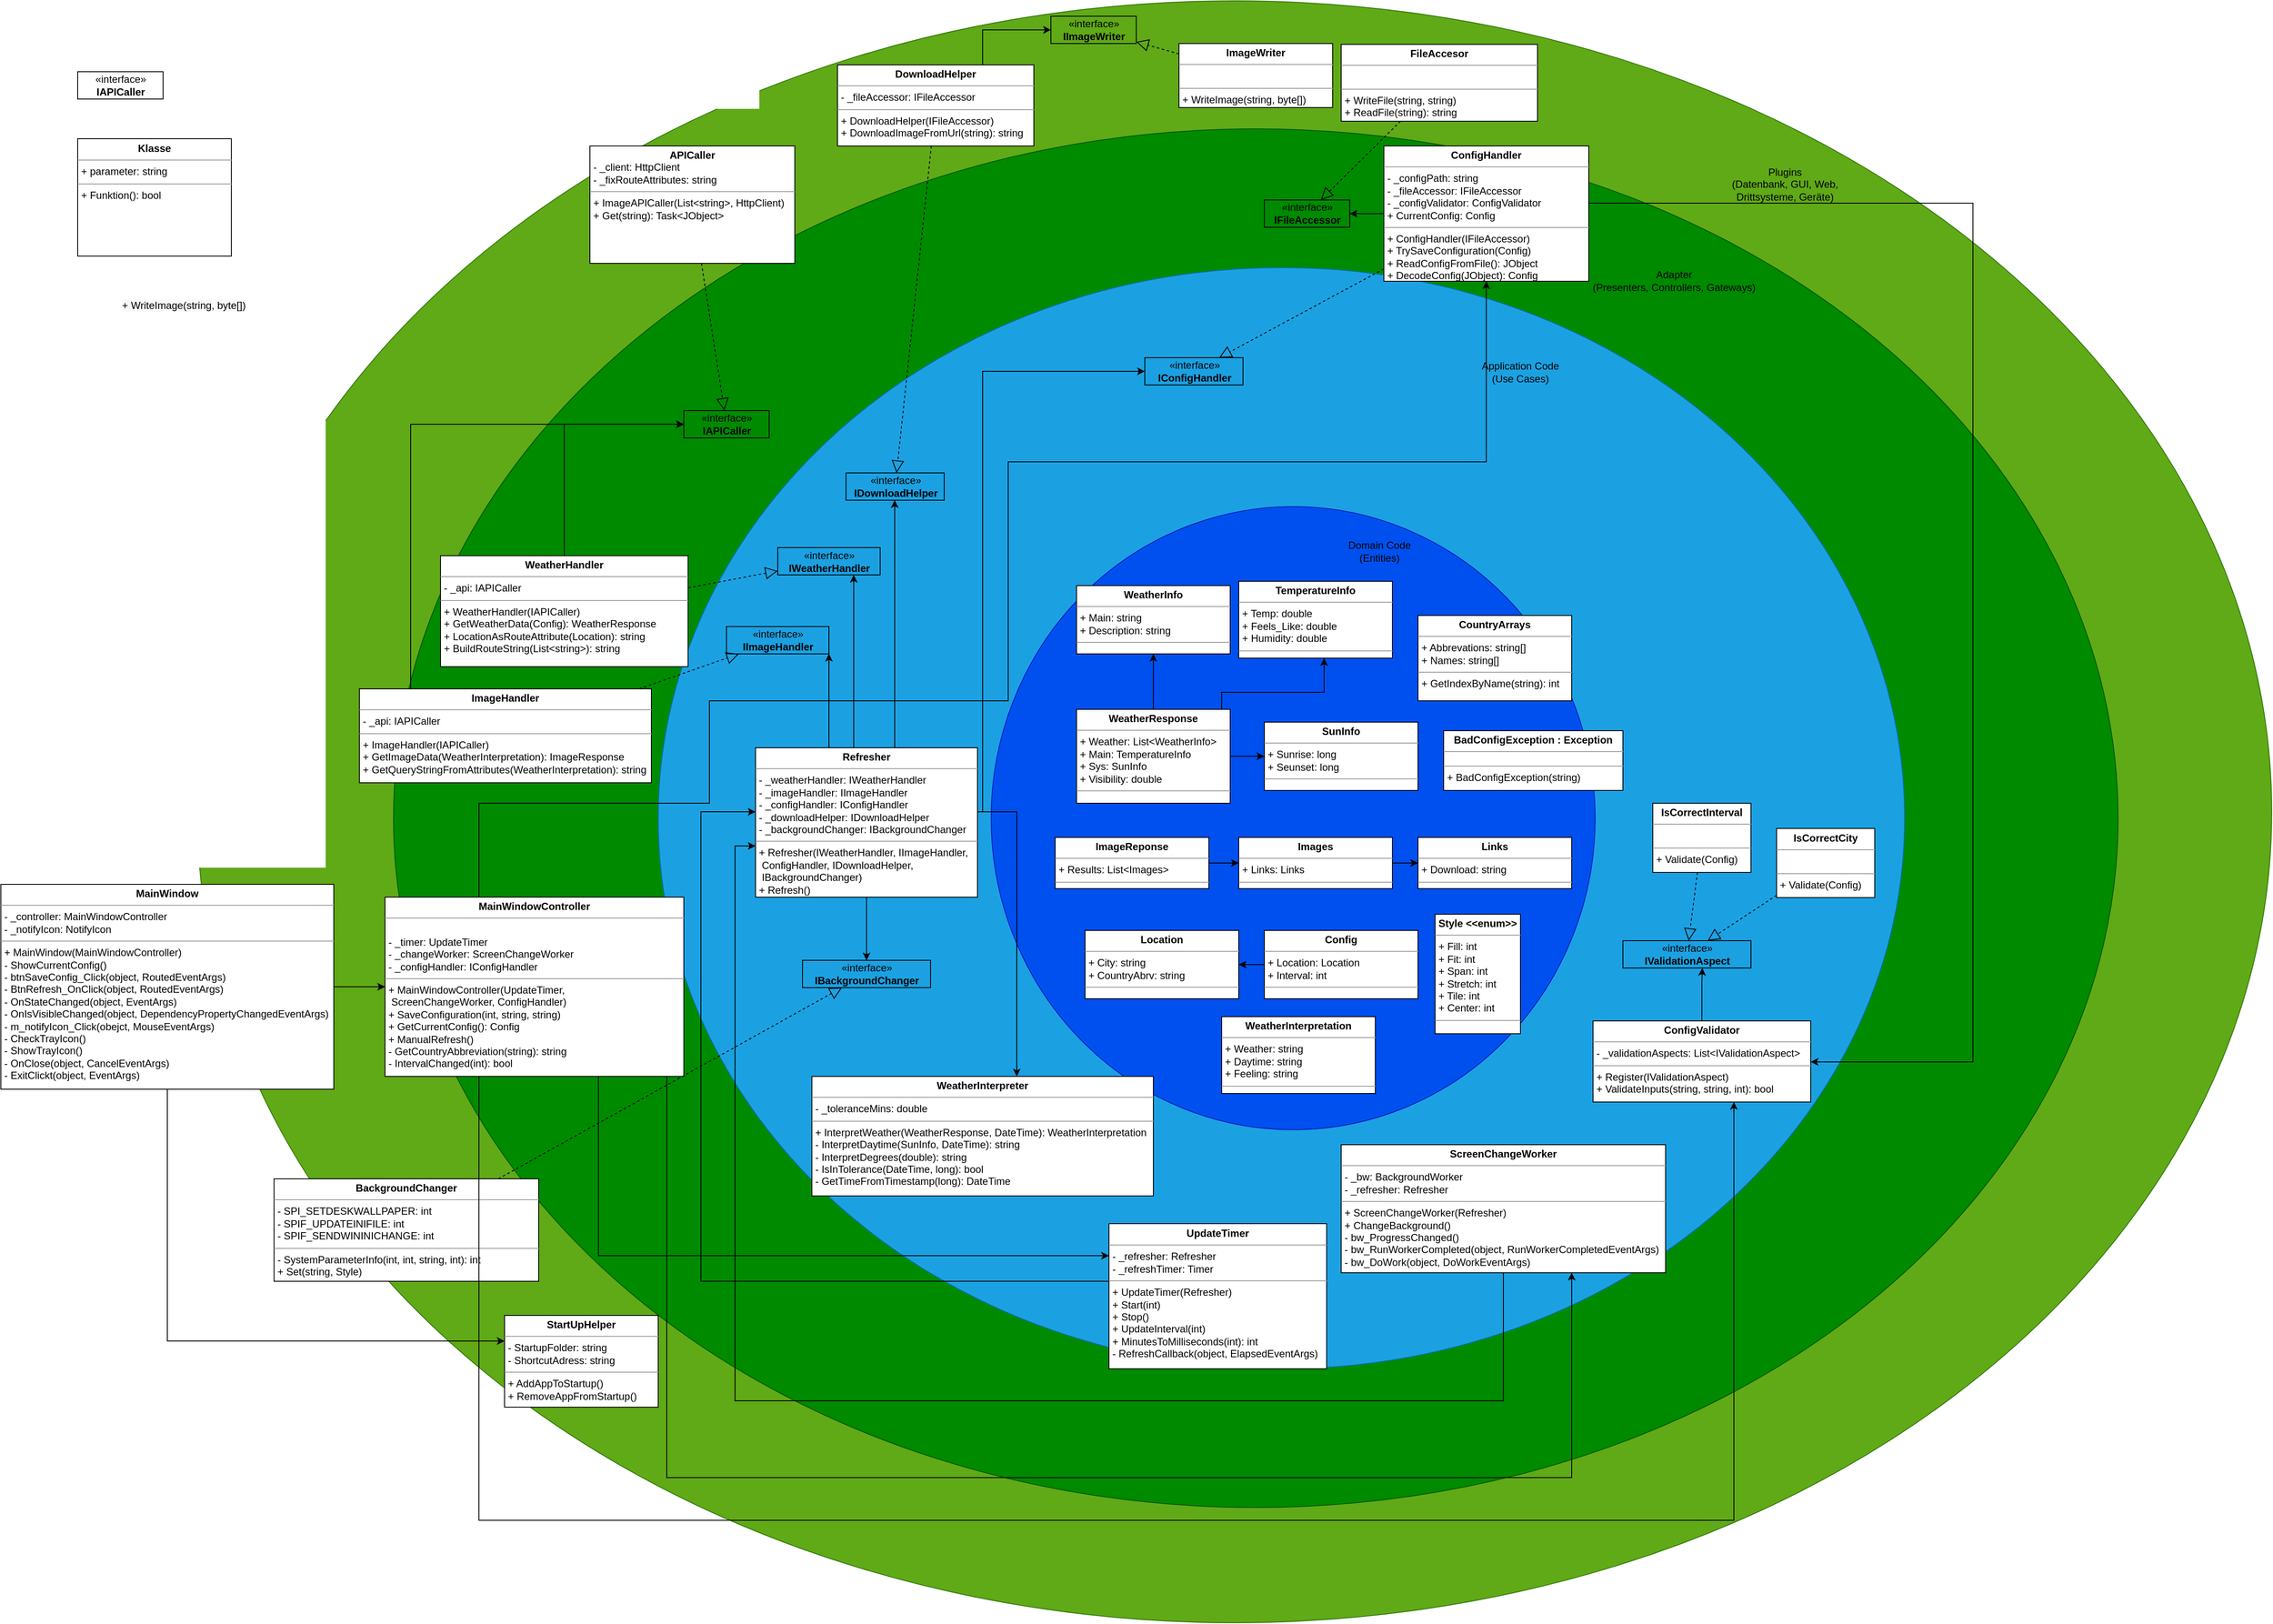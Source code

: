 <mxfile version="13.9.9" type="device"><diagram id="13Ci8cnXTDBYmVddRclu" name="Seite-1"><mxGraphModel dx="1326" dy="806" grid="1" gridSize="10" guides="1" tooltips="1" connect="1" arrows="1" fold="1" page="1" pageScale="1" pageWidth="827" pageHeight="1169" math="0" shadow="0"><root><mxCell id="0"/><mxCell id="1" parent="0"/><mxCell id="1ZH-UxGlyihbAkUnr0aM-4" value="" style="ellipse;whiteSpace=wrap;html=1;fillColor=#60a917;strokeColor=#2D7600;fontColor=#ffffff;" parent="1" vertex="1"><mxGeometry x="1000" width="2430" height="1900" as="geometry"/></mxCell><mxCell id="1ZH-UxGlyihbAkUnr0aM-3" value="" style="ellipse;whiteSpace=wrap;html=1;fillColor=#008a00;strokeColor=#005700;fontColor=#ffffff;" parent="1" vertex="1"><mxGeometry x="1230" y="150" width="2020" height="1615" as="geometry"/></mxCell><mxCell id="1ZH-UxGlyihbAkUnr0aM-2" value="" style="ellipse;whiteSpace=wrap;html=1;fillColor=#1ba1e2;strokeColor=#006EAF;fontColor=#ffffff;" parent="1" vertex="1"><mxGeometry x="1540" y="312.5" width="1460" height="1290" as="geometry"/></mxCell><mxCell id="1ZH-UxGlyihbAkUnr0aM-1" value="" style="ellipse;whiteSpace=wrap;html=1;fillColor=#0050ef;strokeColor=#001DBC;fontColor=#ffffff;" parent="1" vertex="1"><mxGeometry x="1930" y="592.5" width="707.5" height="730" as="geometry"/></mxCell><mxCell id="1ZH-UxGlyihbAkUnr0aM-5" value="Plugins&lt;br&gt;(Datenbank, GUI, Web, &lt;br&gt;Drittsysteme, Geräte)" style="text;html=1;strokeColor=none;fillColor=none;align=center;verticalAlign=middle;whiteSpace=wrap;rounded=0;" parent="1" vertex="1"><mxGeometry x="2740" y="190" width="240" height="50" as="geometry"/></mxCell><mxCell id="1ZH-UxGlyihbAkUnr0aM-7" value="Adapter&lt;br&gt;(Presenters, Controllers, Gateways)" style="text;html=1;strokeColor=none;fillColor=none;align=center;verticalAlign=middle;whiteSpace=wrap;rounded=0;" parent="1" vertex="1"><mxGeometry x="2620" y="312.5" width="220" height="30" as="geometry"/></mxCell><mxCell id="1ZH-UxGlyihbAkUnr0aM-8" value="Application Code&lt;br&gt;(Use Cases)" style="text;html=1;strokeColor=none;fillColor=none;align=center;verticalAlign=middle;whiteSpace=wrap;rounded=0;" parent="1" vertex="1"><mxGeometry x="2500" y="420" width="100" height="30" as="geometry"/></mxCell><mxCell id="1ZH-UxGlyihbAkUnr0aM-9" value="Domain Code&lt;br&gt;(Entities)" style="text;html=1;strokeColor=none;fillColor=none;align=center;verticalAlign=middle;whiteSpace=wrap;rounded=0;" parent="1" vertex="1"><mxGeometry x="2340" y="630" width="90" height="30" as="geometry"/></mxCell><mxCell id="KvMDJhdlzHEtG9-ZdoHx-5" value="«interface»&lt;br&gt;&lt;b&gt;IAPICaller&lt;/b&gt;" style="html=1;labelBackgroundColor=none;fillColor=none;" parent="1" vertex="1"><mxGeometry x="860" y="83" width="100" height="32" as="geometry"/></mxCell><mxCell id="_JSpfcl6WjTsQoN9J05f-1" value="&lt;p style=&quot;margin: 0px ; margin-top: 4px ; text-align: center&quot;&gt;&lt;b&gt;Klasse&lt;/b&gt;&lt;/p&gt;&lt;hr size=&quot;1&quot;&gt;&lt;p style=&quot;margin: 0px ; margin-left: 4px&quot;&gt;+ parameter: string&lt;/p&gt;&lt;hr size=&quot;1&quot;&gt;&lt;p style=&quot;margin: 0px ; margin-left: 4px&quot;&gt;+ Funktion(): bool&lt;/p&gt;" style="verticalAlign=top;align=left;overflow=fill;fontSize=12;fontFamily=Helvetica;html=1;labelBackgroundColor=none;collapsible=0;" parent="1" vertex="1"><mxGeometry x="860" y="161.5" width="180" height="137.5" as="geometry"><mxRectangle x="610" y="215" width="130" height="80" as="alternateBounds"/></mxGeometry></mxCell><mxCell id="TpVtdpSpKy2b_vQORwwP-1" value="&lt;p style=&quot;margin: 0px ; margin-top: 4px ; text-align: center&quot;&gt;&lt;b&gt;CountryArrays&lt;/b&gt;&lt;/p&gt;&lt;hr size=&quot;1&quot;&gt;&lt;p style=&quot;margin: 0px ; margin-left: 4px&quot;&gt;+ Abbrevations: string[]&lt;/p&gt;&lt;p style=&quot;margin: 0px ; margin-left: 4px&quot;&gt;+ Names: string[]&lt;/p&gt;&lt;hr size=&quot;1&quot;&gt;&lt;p style=&quot;margin: 0px ; margin-left: 4px&quot;&gt;+ GetIndexByName(string): int&lt;/p&gt;" style="verticalAlign=top;align=left;overflow=fill;fontSize=12;fontFamily=Helvetica;html=1;labelBackgroundColor=none;collapsible=0;" parent="1" vertex="1"><mxGeometry x="2430" y="720" width="180" height="100" as="geometry"><mxRectangle x="610" y="215" width="130" height="80" as="alternateBounds"/></mxGeometry></mxCell><mxCell id="TpVtdpSpKy2b_vQORwwP-2" value="&lt;p style=&quot;margin: 0px ; margin-top: 4px ; text-align: center&quot;&gt;&lt;b&gt;Location&lt;/b&gt;&lt;/p&gt;&lt;hr size=&quot;1&quot;&gt;&lt;p style=&quot;margin: 0px ; margin-left: 4px&quot;&gt;+ City: string&lt;/p&gt;&lt;p style=&quot;margin: 0px ; margin-left: 4px&quot;&gt;+ CountryAbrv: string&lt;/p&gt;&lt;hr size=&quot;1&quot;&gt;&lt;p style=&quot;margin: 0px ; margin-left: 4px&quot;&gt;&lt;br&gt;&lt;/p&gt;" style="verticalAlign=top;align=left;overflow=fill;fontSize=12;fontFamily=Helvetica;html=1;labelBackgroundColor=none;collapsible=0;" parent="1" vertex="1"><mxGeometry x="2040" y="1089" width="180" height="80" as="geometry"><mxRectangle x="610" y="215" width="130" height="80" as="alternateBounds"/></mxGeometry></mxCell><mxCell id="TpVtdpSpKy2b_vQORwwP-3" value="&lt;p style=&quot;margin: 0px ; margin-top: 4px ; text-align: center&quot;&gt;&lt;b&gt;WeatherInterpretation&lt;/b&gt;&lt;/p&gt;&lt;hr size=&quot;1&quot;&gt;&lt;p style=&quot;margin: 0px ; margin-left: 4px&quot;&gt;+ Weather: string&lt;/p&gt;&lt;p style=&quot;margin: 0px ; margin-left: 4px&quot;&gt;+ Daytime: string&lt;/p&gt;&lt;p style=&quot;margin: 0px ; margin-left: 4px&quot;&gt;+ Feeling: string&lt;/p&gt;&lt;hr size=&quot;1&quot;&gt;&lt;p style=&quot;margin: 0px ; margin-left: 4px&quot;&gt;&lt;br&gt;&lt;/p&gt;" style="verticalAlign=top;align=left;overflow=fill;fontSize=12;fontFamily=Helvetica;html=1;labelBackgroundColor=none;collapsible=0;" parent="1" vertex="1"><mxGeometry x="2200" y="1190" width="180" height="90" as="geometry"><mxRectangle x="610" y="215" width="130" height="80" as="alternateBounds"/></mxGeometry></mxCell><mxCell id="TpVtdpSpKy2b_vQORwwP-5" style="edgeStyle=orthogonalEdgeStyle;rounded=0;orthogonalLoop=1;jettySize=auto;html=1;" parent="1" source="TpVtdpSpKy2b_vQORwwP-4" target="TpVtdpSpKy2b_vQORwwP-2" edge="1"><mxGeometry relative="1" as="geometry"/></mxCell><mxCell id="TpVtdpSpKy2b_vQORwwP-4" value="&lt;p style=&quot;margin: 0px ; margin-top: 4px ; text-align: center&quot;&gt;&lt;b&gt;Config&lt;/b&gt;&lt;/p&gt;&lt;hr size=&quot;1&quot;&gt;&lt;p style=&quot;margin: 0px ; margin-left: 4px&quot;&gt;+ Location: Location&lt;/p&gt;&lt;p style=&quot;margin: 0px ; margin-left: 4px&quot;&gt;+ Interval: int&lt;/p&gt;&lt;hr size=&quot;1&quot;&gt;&lt;p style=&quot;margin: 0px ; margin-left: 4px&quot;&gt;&lt;br&gt;&lt;/p&gt;" style="verticalAlign=top;align=left;overflow=fill;fontSize=12;fontFamily=Helvetica;html=1;labelBackgroundColor=none;collapsible=0;" parent="1" vertex="1"><mxGeometry x="2250" y="1089" width="180" height="80" as="geometry"><mxRectangle x="610" y="215" width="130" height="80" as="alternateBounds"/></mxGeometry></mxCell><mxCell id="TpVtdpSpKy2b_vQORwwP-8" style="edgeStyle=orthogonalEdgeStyle;rounded=0;orthogonalLoop=1;jettySize=auto;html=1;" parent="1" source="TpVtdpSpKy2b_vQORwwP-6" target="TpVtdpSpKy2b_vQORwwP-7" edge="1"><mxGeometry relative="1" as="geometry"/></mxCell><mxCell id="TpVtdpSpKy2b_vQORwwP-11" style="edgeStyle=orthogonalEdgeStyle;rounded=0;orthogonalLoop=1;jettySize=auto;html=1;exitX=1;exitY=0.5;exitDx=0;exitDy=0;" parent="1" source="TpVtdpSpKy2b_vQORwwP-6" target="TpVtdpSpKy2b_vQORwwP-9" edge="1"><mxGeometry relative="1" as="geometry"><Array as="points"><mxPoint x="2200" y="810"/><mxPoint x="2320" y="810"/></Array></mxGeometry></mxCell><mxCell id="TpVtdpSpKy2b_vQORwwP-13" style="edgeStyle=orthogonalEdgeStyle;rounded=0;orthogonalLoop=1;jettySize=auto;html=1;" parent="1" source="TpVtdpSpKy2b_vQORwwP-6" target="TpVtdpSpKy2b_vQORwwP-12" edge="1"><mxGeometry relative="1" as="geometry"/></mxCell><mxCell id="TpVtdpSpKy2b_vQORwwP-6" value="&lt;p style=&quot;margin: 0px ; margin-top: 4px ; text-align: center&quot;&gt;&lt;b&gt;WeatherResponse&lt;/b&gt;&lt;/p&gt;&lt;hr size=&quot;1&quot;&gt;&lt;p style=&quot;margin: 0px ; margin-left: 4px&quot;&gt;+ Weather: List&amp;lt;WeatherInfo&amp;gt;&lt;/p&gt;&lt;p style=&quot;margin: 0px ; margin-left: 4px&quot;&gt;+ Main: TemperatureInfo&lt;/p&gt;&lt;p style=&quot;margin: 0px ; margin-left: 4px&quot;&gt;+ Sys: SunInfo&lt;/p&gt;&lt;p style=&quot;margin: 0px ; margin-left: 4px&quot;&gt;+ Visibility: double&lt;/p&gt;&lt;hr size=&quot;1&quot;&gt;&lt;p style=&quot;margin: 0px ; margin-left: 4px&quot;&gt;&lt;br&gt;&lt;/p&gt;" style="verticalAlign=top;align=left;overflow=fill;fontSize=12;fontFamily=Helvetica;html=1;labelBackgroundColor=none;collapsible=0;" parent="1" vertex="1"><mxGeometry x="2030" y="830" width="180" height="110" as="geometry"><mxRectangle x="610" y="215" width="130" height="80" as="alternateBounds"/></mxGeometry></mxCell><mxCell id="TpVtdpSpKy2b_vQORwwP-7" value="&lt;p style=&quot;margin: 0px ; margin-top: 4px ; text-align: center&quot;&gt;&lt;b&gt;WeatherInfo&lt;/b&gt;&lt;/p&gt;&lt;hr size=&quot;1&quot;&gt;&lt;p style=&quot;margin: 0px ; margin-left: 4px&quot;&gt;&lt;span&gt;+ Main: string&lt;/span&gt;&lt;br&gt;&lt;/p&gt;&lt;p style=&quot;margin: 0px ; margin-left: 4px&quot;&gt;&lt;span&gt;+ Description: string&lt;/span&gt;&lt;/p&gt;&lt;hr size=&quot;1&quot;&gt;&lt;p style=&quot;margin: 0px ; margin-left: 4px&quot;&gt;&lt;br&gt;&lt;/p&gt;" style="verticalAlign=top;align=left;overflow=fill;fontSize=12;fontFamily=Helvetica;html=1;labelBackgroundColor=none;collapsible=0;" parent="1" vertex="1"><mxGeometry x="2030" y="685" width="180" height="80" as="geometry"><mxRectangle x="610" y="215" width="130" height="80" as="alternateBounds"/></mxGeometry></mxCell><mxCell id="TpVtdpSpKy2b_vQORwwP-9" value="&lt;p style=&quot;margin: 0px ; margin-top: 4px ; text-align: center&quot;&gt;&lt;b&gt;TemperatureInfo&lt;/b&gt;&lt;/p&gt;&lt;hr size=&quot;1&quot;&gt;&lt;p style=&quot;margin: 0px ; margin-left: 4px&quot;&gt;&lt;span&gt;+ Temp: double&lt;/span&gt;&lt;br&gt;&lt;/p&gt;&lt;p style=&quot;margin: 0px ; margin-left: 4px&quot;&gt;&lt;span&gt;+ Feels_Like: double&lt;/span&gt;&lt;/p&gt;&lt;p style=&quot;margin: 0px ; margin-left: 4px&quot;&gt;&lt;span&gt;+ Humidity: double&lt;/span&gt;&lt;/p&gt;&lt;hr size=&quot;1&quot;&gt;&lt;p style=&quot;margin: 0px ; margin-left: 4px&quot;&gt;&lt;br&gt;&lt;/p&gt;" style="verticalAlign=top;align=left;overflow=fill;fontSize=12;fontFamily=Helvetica;html=1;labelBackgroundColor=none;collapsible=0;" parent="1" vertex="1"><mxGeometry x="2220" y="680" width="180" height="90" as="geometry"><mxRectangle x="610" y="215" width="130" height="80" as="alternateBounds"/></mxGeometry></mxCell><mxCell id="TpVtdpSpKy2b_vQORwwP-12" value="&lt;p style=&quot;margin: 0px ; margin-top: 4px ; text-align: center&quot;&gt;&lt;b&gt;SunInfo&lt;/b&gt;&lt;/p&gt;&lt;hr size=&quot;1&quot;&gt;&lt;p style=&quot;margin: 0px ; margin-left: 4px&quot;&gt;&lt;span&gt;+ Sunrise: long&lt;/span&gt;&lt;br&gt;&lt;/p&gt;&lt;p style=&quot;margin: 0px ; margin-left: 4px&quot;&gt;&lt;span&gt;+ Seunset: long&lt;/span&gt;&lt;/p&gt;&lt;hr size=&quot;1&quot;&gt;&lt;p style=&quot;margin: 0px ; margin-left: 4px&quot;&gt;&lt;br&gt;&lt;/p&gt;" style="verticalAlign=top;align=left;overflow=fill;fontSize=12;fontFamily=Helvetica;html=1;labelBackgroundColor=none;collapsible=0;" parent="1" vertex="1"><mxGeometry x="2250" y="845" width="180" height="80" as="geometry"><mxRectangle x="610" y="215" width="130" height="80" as="alternateBounds"/></mxGeometry></mxCell><mxCell id="TpVtdpSpKy2b_vQORwwP-17" style="edgeStyle=orthogonalEdgeStyle;rounded=0;orthogonalLoop=1;jettySize=auto;html=1;" parent="1" source="TpVtdpSpKy2b_vQORwwP-14" target="TpVtdpSpKy2b_vQORwwP-15" edge="1"><mxGeometry relative="1" as="geometry"/></mxCell><mxCell id="TpVtdpSpKy2b_vQORwwP-14" value="&lt;p style=&quot;margin: 0px ; margin-top: 4px ; text-align: center&quot;&gt;&lt;b&gt;ImageReponse&lt;/b&gt;&lt;/p&gt;&lt;hr size=&quot;1&quot;&gt;&lt;p style=&quot;margin: 0px ; margin-left: 4px&quot;&gt;+ Results: List&amp;lt;Images&amp;gt;&lt;/p&gt;&lt;hr size=&quot;1&quot;&gt;&lt;p style=&quot;margin: 0px ; margin-left: 4px&quot;&gt;&lt;br&gt;&lt;/p&gt;" style="verticalAlign=top;align=left;overflow=fill;fontSize=12;fontFamily=Helvetica;html=1;labelBackgroundColor=none;collapsible=0;" parent="1" vertex="1"><mxGeometry x="2005" y="980" width="180" height="60" as="geometry"><mxRectangle x="610" y="215" width="130" height="80" as="alternateBounds"/></mxGeometry></mxCell><mxCell id="TpVtdpSpKy2b_vQORwwP-18" style="edgeStyle=orthogonalEdgeStyle;rounded=0;orthogonalLoop=1;jettySize=auto;html=1;" parent="1" source="TpVtdpSpKy2b_vQORwwP-15" target="TpVtdpSpKy2b_vQORwwP-16" edge="1"><mxGeometry relative="1" as="geometry"/></mxCell><mxCell id="TpVtdpSpKy2b_vQORwwP-15" value="&lt;p style=&quot;margin: 0px ; margin-top: 4px ; text-align: center&quot;&gt;&lt;b&gt;Images&lt;/b&gt;&lt;/p&gt;&lt;hr size=&quot;1&quot;&gt;&lt;p style=&quot;margin: 0px ; margin-left: 4px&quot;&gt;+ Links: Links&lt;/p&gt;&lt;hr size=&quot;1&quot;&gt;&lt;p style=&quot;margin: 0px ; margin-left: 4px&quot;&gt;&lt;br&gt;&lt;/p&gt;" style="verticalAlign=top;align=left;overflow=fill;fontSize=12;fontFamily=Helvetica;html=1;labelBackgroundColor=none;collapsible=0;" parent="1" vertex="1"><mxGeometry x="2220" y="980" width="180" height="60" as="geometry"><mxRectangle x="610" y="215" width="130" height="80" as="alternateBounds"/></mxGeometry></mxCell><mxCell id="TpVtdpSpKy2b_vQORwwP-16" value="&lt;p style=&quot;margin: 0px ; margin-top: 4px ; text-align: center&quot;&gt;&lt;b&gt;Links&lt;/b&gt;&lt;/p&gt;&lt;hr size=&quot;1&quot;&gt;&lt;p style=&quot;margin: 0px ; margin-left: 4px&quot;&gt;+ Download: string&lt;/p&gt;&lt;hr size=&quot;1&quot;&gt;&lt;p style=&quot;margin: 0px ; margin-left: 4px&quot;&gt;&lt;br&gt;&lt;/p&gt;" style="verticalAlign=top;align=left;overflow=fill;fontSize=12;fontFamily=Helvetica;html=1;labelBackgroundColor=none;collapsible=0;" parent="1" vertex="1"><mxGeometry x="2430" y="980" width="180" height="60" as="geometry"><mxRectangle x="610" y="215" width="130" height="80" as="alternateBounds"/></mxGeometry></mxCell><mxCell id="TpVtdpSpKy2b_vQORwwP-19" value="&lt;p style=&quot;margin: 0px ; margin-top: 4px ; text-align: center&quot;&gt;&lt;b&gt;BadConfigException : Exception&lt;/b&gt;&lt;/p&gt;&lt;hr size=&quot;1&quot;&gt;&lt;p style=&quot;margin: 0px 0px 0px 4px ; font-size: 3px&quot;&gt;&lt;br&gt;&lt;/p&gt;&lt;hr size=&quot;1&quot;&gt;&lt;p style=&quot;margin: 0px ; margin-left: 4px&quot;&gt;+ BadConfigException(string)&lt;/p&gt;" style="verticalAlign=top;align=left;overflow=fill;fontSize=12;fontFamily=Helvetica;html=1;labelBackgroundColor=none;collapsible=0;" parent="1" vertex="1"><mxGeometry x="2460" y="855" width="210" height="70" as="geometry"><mxRectangle x="610" y="215" width="130" height="80" as="alternateBounds"/></mxGeometry></mxCell><mxCell id="TpVtdpSpKy2b_vQORwwP-20" value="&lt;p style=&quot;margin: 0px ; margin-top: 4px ; text-align: center&quot;&gt;&lt;b&gt;APICaller&lt;/b&gt;&lt;/p&gt;&lt;p style=&quot;margin: 0px ; margin-left: 4px&quot;&gt;&lt;span&gt;- _client: HttpClient&lt;/span&gt;&lt;br&gt;&lt;/p&gt;&lt;p style=&quot;margin: 0px ; margin-left: 4px&quot;&gt;&lt;span&gt;- _fixRouteAttributes: string&lt;/span&gt;&lt;/p&gt;&lt;hr size=&quot;1&quot;&gt;&lt;p style=&quot;margin: 0px ; margin-left: 4px&quot;&gt;+ ImageAPICaller(List&amp;lt;string&amp;gt;, HttpClient)&lt;/p&gt;&lt;p style=&quot;margin: 0px ; margin-left: 4px&quot;&gt;+ Get(string): Task&amp;lt;JObject&amp;gt;&lt;/p&gt;" style="verticalAlign=top;align=left;overflow=fill;fontSize=12;fontFamily=Helvetica;html=1;labelBackgroundColor=none;collapsible=0;" parent="1" vertex="1"><mxGeometry x="1460" y="170" width="240" height="137.5" as="geometry"><mxRectangle x="610" y="215" width="130" height="80" as="alternateBounds"/></mxGeometry></mxCell><mxCell id="TpVtdpSpKy2b_vQORwwP-22" value="«interface»&lt;br&gt;&lt;b&gt;IAPICaller&lt;/b&gt;" style="html=1;labelBackgroundColor=none;fillColor=none;" parent="1" vertex="1"><mxGeometry x="1570" y="480" width="100" height="32" as="geometry"/></mxCell><mxCell id="TpVtdpSpKy2b_vQORwwP-24" value="" style="endArrow=block;dashed=1;endFill=0;endSize=12;html=1;" parent="1" source="TpVtdpSpKy2b_vQORwwP-20" target="TpVtdpSpKy2b_vQORwwP-22" edge="1"><mxGeometry width="160" relative="1" as="geometry"><mxPoint x="1997.945" y="462" as="sourcePoint"/><mxPoint x="2078" y="488.716" as="targetPoint"/></mxGeometry></mxCell><mxCell id="TpVtdpSpKy2b_vQORwwP-27" style="edgeStyle=orthogonalEdgeStyle;rounded=0;orthogonalLoop=1;jettySize=auto;html=1;entryX=0;entryY=0.5;entryDx=0;entryDy=0;" parent="1" source="TpVtdpSpKy2b_vQORwwP-25" target="TpVtdpSpKy2b_vQORwwP-22" edge="1"><mxGeometry relative="1" as="geometry"/></mxCell><mxCell id="TpVtdpSpKy2b_vQORwwP-25" value="&lt;p style=&quot;margin: 0px ; margin-top: 4px ; text-align: center&quot;&gt;&lt;b&gt;WeatherHandler&lt;/b&gt;&lt;/p&gt;&lt;hr size=&quot;1&quot;&gt;&lt;p style=&quot;margin: 0px ; margin-left: 4px&quot;&gt;- _api: IAPICaller&lt;/p&gt;&lt;hr size=&quot;1&quot;&gt;&lt;p style=&quot;margin: 0px ; margin-left: 4px&quot;&gt;+ WeatherHandler(IAPICaller)&lt;/p&gt;&lt;p style=&quot;margin: 0px ; margin-left: 4px&quot;&gt;+ GetWeatherData(Config): WeatherResponse&lt;/p&gt;&lt;p style=&quot;margin: 0px ; margin-left: 4px&quot;&gt;+ LocationAsRouteAttribute(Location): string&lt;/p&gt;&lt;p style=&quot;margin: 0px ; margin-left: 4px&quot;&gt;+ BuildRouteString(List&amp;lt;string&amp;gt;): string&lt;/p&gt;" style="verticalAlign=top;align=left;overflow=fill;fontSize=12;fontFamily=Helvetica;html=1;labelBackgroundColor=none;collapsible=0;" parent="1" vertex="1"><mxGeometry x="1285" y="650" width="290" height="130" as="geometry"><mxRectangle x="610" y="215" width="130" height="80" as="alternateBounds"/></mxGeometry></mxCell><mxCell id="vVlCtufXUHjlxAoRxOio-18" style="edgeStyle=orthogonalEdgeStyle;rounded=0;orthogonalLoop=1;jettySize=auto;html=1;" parent="1" source="TpVtdpSpKy2b_vQORwwP-29" target="TpVtdpSpKy2b_vQORwwP-22" edge="1"><mxGeometry relative="1" as="geometry"><Array as="points"><mxPoint x="1250" y="496"/></Array></mxGeometry></mxCell><mxCell id="TpVtdpSpKy2b_vQORwwP-29" value="&lt;p style=&quot;margin: 0px ; margin-top: 4px ; text-align: center&quot;&gt;&lt;b&gt;ImageHandler&lt;/b&gt;&lt;/p&gt;&lt;hr size=&quot;1&quot;&gt;&lt;p style=&quot;margin: 0px ; margin-left: 4px&quot;&gt;- _api: IAPICaller&lt;/p&gt;&lt;hr size=&quot;1&quot;&gt;&lt;p style=&quot;margin: 0px ; margin-left: 4px&quot;&gt;+ ImageHandler(IAPICaller)&lt;/p&gt;&lt;p style=&quot;margin: 0px ; margin-left: 4px&quot;&gt;+ GetImageData(WeatherInterpretation): ImageResponse&lt;/p&gt;&lt;p style=&quot;margin: 0px ; margin-left: 4px&quot;&gt;+ GetQueryStringFromAttributes(WeatherInterpretation): string&lt;/p&gt;" style="verticalAlign=top;align=left;overflow=fill;fontSize=12;fontFamily=Helvetica;html=1;labelBackgroundColor=none;collapsible=0;" parent="1" vertex="1"><mxGeometry x="1190" y="806" width="342" height="110" as="geometry"><mxRectangle x="610" y="215" width="130" height="80" as="alternateBounds"/></mxGeometry></mxCell><mxCell id="vVlCtufXUHjlxAoRxOio-10" style="edgeStyle=orthogonalEdgeStyle;rounded=0;orthogonalLoop=1;jettySize=auto;html=1;" parent="1" source="TpVtdpSpKy2b_vQORwwP-33" target="vVlCtufXUHjlxAoRxOio-1" edge="1"><mxGeometry relative="1" as="geometry"/></mxCell><mxCell id="L167CEfC-LXTm9epUfod-1" style="edgeStyle=orthogonalEdgeStyle;rounded=0;orthogonalLoop=1;jettySize=auto;html=1;" parent="1" source="TpVtdpSpKy2b_vQORwwP-33" target="TpVtdpSpKy2b_vQORwwP-42" edge="1"><mxGeometry relative="1" as="geometry"><Array as="points"><mxPoint x="3080" y="237"/><mxPoint x="3080" y="1243"/></Array></mxGeometry></mxCell><mxCell id="TpVtdpSpKy2b_vQORwwP-33" value="&lt;p style=&quot;margin: 0px ; margin-top: 4px ; text-align: center&quot;&gt;&lt;b&gt;ConfigHandler&lt;/b&gt;&lt;/p&gt;&lt;hr size=&quot;1&quot;&gt;&lt;p style=&quot;margin: 0px ; margin-left: 4px&quot;&gt;- _configPath: string&lt;/p&gt;&lt;p style=&quot;margin: 0px ; margin-left: 4px&quot;&gt;- _fileAccessor: IFileAccessor&lt;/p&gt;&lt;p style=&quot;margin: 0px ; margin-left: 4px&quot;&gt;- _configValidator: ConfigValidator&lt;/p&gt;&lt;p style=&quot;margin: 0px ; margin-left: 4px&quot;&gt;+ CurrentConfig: Config&lt;/p&gt;&lt;hr size=&quot;1&quot;&gt;&lt;p style=&quot;margin: 0px ; margin-left: 4px&quot;&gt;+ ConfigHandler(IFileAccessor)&lt;/p&gt;&lt;p style=&quot;margin: 0px ; margin-left: 4px&quot;&gt;+ TrySaveConfiguration(Config)&lt;/p&gt;&lt;p style=&quot;margin: 0px ; margin-left: 4px&quot;&gt;+ ReadConfigFromFile(): JObject&lt;/p&gt;&lt;p style=&quot;margin: 0px ; margin-left: 4px&quot;&gt;+&amp;nbsp;DecodeConfig(JObject): Config&lt;/p&gt;" style="verticalAlign=top;align=left;overflow=fill;fontSize=12;fontFamily=Helvetica;html=1;labelBackgroundColor=none;collapsible=0;" parent="1" vertex="1"><mxGeometry x="2390" y="170" width="240" height="158.5" as="geometry"><mxRectangle x="610" y="215" width="130" height="80" as="alternateBounds"/></mxGeometry></mxCell><mxCell id="TpVtdpSpKy2b_vQORwwP-35" value="&lt;p style=&quot;margin: 0px ; margin-top: 4px ; text-align: center&quot;&gt;&lt;b&gt;WeatherInterpreter&lt;/b&gt;&lt;/p&gt;&lt;hr size=&quot;1&quot;&gt;&lt;p style=&quot;margin: 0px ; margin-left: 4px&quot;&gt;- _toleranceMins: double&lt;/p&gt;&lt;hr size=&quot;1&quot;&gt;&lt;p style=&quot;margin: 0px ; margin-left: 4px&quot;&gt;+ InterpretWeather(WeatherResponse, DateTime): WeatherInterpretation&lt;/p&gt;&lt;p style=&quot;margin: 0px ; margin-left: 4px&quot;&gt;- InterpretDaytime(SunInfo, DateTime): string&lt;/p&gt;&lt;p style=&quot;margin: 0px ; margin-left: 4px&quot;&gt;- InterpretDegrees(double): string&lt;/p&gt;&lt;p style=&quot;margin: 0px ; margin-left: 4px&quot;&gt;- IsInTolerance(DateTime, long): bool&lt;/p&gt;&lt;p style=&quot;margin: 0px ; margin-left: 4px&quot;&gt;- GetTimeFromTimestamp(long): DateTime&lt;/p&gt;" style="verticalAlign=top;align=left;overflow=fill;fontSize=12;fontFamily=Helvetica;html=1;labelBackgroundColor=none;collapsible=0;" parent="1" vertex="1"><mxGeometry x="1720" y="1260" width="400" height="140" as="geometry"><mxRectangle x="610" y="215" width="130" height="80" as="alternateBounds"/></mxGeometry></mxCell><mxCell id="RV220JZkcXRQUNk5Nw35-1" style="edgeStyle=orthogonalEdgeStyle;rounded=0;orthogonalLoop=1;jettySize=auto;html=1;" parent="1" source="TpVtdpSpKy2b_vQORwwP-39" target="TpVtdpSpKy2b_vQORwwP-43" edge="1"><mxGeometry relative="1" as="geometry"><Array as="points"><mxPoint x="1590" y="1500"/><mxPoint x="1590" y="950"/></Array></mxGeometry></mxCell><mxCell id="TpVtdpSpKy2b_vQORwwP-39" value="&lt;p style=&quot;margin: 0px ; margin-top: 4px ; text-align: center&quot;&gt;&lt;b&gt;UpdateTimer&lt;/b&gt;&lt;/p&gt;&lt;hr size=&quot;1&quot;&gt;&lt;p style=&quot;margin: 0px ; margin-left: 4px&quot;&gt;- _refresher: Refresher&lt;/p&gt;&lt;p style=&quot;margin: 0px ; margin-left: 4px&quot;&gt;- _refreshTimer: Timer&lt;/p&gt;&lt;hr size=&quot;1&quot;&gt;&lt;p style=&quot;margin: 0px ; margin-left: 4px&quot;&gt;+ UpdateTimer(Refresher)&lt;/p&gt;&lt;p style=&quot;margin: 0px ; margin-left: 4px&quot;&gt;+ Start(int)&lt;/p&gt;&lt;p style=&quot;margin: 0px ; margin-left: 4px&quot;&gt;+ Stop()&lt;/p&gt;&lt;p style=&quot;margin: 0px ; margin-left: 4px&quot;&gt;+ UpdateInterval(int)&lt;/p&gt;&lt;p style=&quot;margin: 0px ; margin-left: 4px&quot;&gt;+ MinutesToMilliseconds(int): int&lt;/p&gt;&lt;p style=&quot;margin: 0px ; margin-left: 4px&quot;&gt;- RefreshCallback(object, ElapsedEventArgs)&lt;/p&gt;" style="verticalAlign=top;align=left;overflow=fill;fontSize=12;fontFamily=Helvetica;html=1;labelBackgroundColor=none;collapsible=0;" parent="1" vertex="1"><mxGeometry x="2068" y="1432.5" width="255" height="170" as="geometry"><mxRectangle x="610" y="215" width="130" height="80" as="alternateBounds"/></mxGeometry></mxCell><mxCell id="vVlCtufXUHjlxAoRxOio-21" style="edgeStyle=orthogonalEdgeStyle;rounded=0;orthogonalLoop=1;jettySize=auto;html=1;" parent="1" source="TpVtdpSpKy2b_vQORwwP-40" target="TpVtdpSpKy2b_vQORwwP-43" edge="1"><mxGeometry relative="1" as="geometry"><Array as="points"><mxPoint x="2530" y="1640"/><mxPoint x="1630" y="1640"/><mxPoint x="1630" y="990"/></Array></mxGeometry></mxCell><mxCell id="TpVtdpSpKy2b_vQORwwP-40" value="&lt;p style=&quot;margin: 0px ; margin-top: 4px ; text-align: center&quot;&gt;&lt;b&gt;ScreenChangeWorker&lt;/b&gt;&lt;/p&gt;&lt;hr size=&quot;1&quot;&gt;&lt;p style=&quot;margin: 0px ; margin-left: 4px&quot;&gt;- _bw: BackgroundWorker&lt;/p&gt;&lt;p style=&quot;margin: 0px ; margin-left: 4px&quot;&gt;- _refresher: Refresher&lt;/p&gt;&lt;hr size=&quot;1&quot;&gt;&lt;p style=&quot;margin: 0px ; margin-left: 4px&quot;&gt;+ ScreenChangeWorker(Refresher)&lt;/p&gt;&lt;p style=&quot;margin: 0px ; margin-left: 4px&quot;&gt;+ ChangeBackground()&lt;/p&gt;&lt;p style=&quot;margin: 0px ; margin-left: 4px&quot;&gt;- bw_ProgressChanged()&lt;/p&gt;&lt;p style=&quot;margin: 0px ; margin-left: 4px&quot;&gt;- bw_RunWorkerCompleted(object, RunWorkerCompletedEventArgs)&lt;/p&gt;&lt;p style=&quot;margin: 0px ; margin-left: 4px&quot;&gt;- bw_DoWork(object, DoWorkEventArgs)&lt;/p&gt;" style="verticalAlign=top;align=left;overflow=fill;fontSize=12;fontFamily=Helvetica;html=1;labelBackgroundColor=none;collapsible=0;" parent="1" vertex="1"><mxGeometry x="2340" y="1340" width="380" height="150" as="geometry"><mxRectangle x="610" y="215" width="130" height="80" as="alternateBounds"/></mxGeometry></mxCell><mxCell id="NPM1y5KNwfwg-skoHhzr-5" style="edgeStyle=orthogonalEdgeStyle;rounded=0;orthogonalLoop=1;jettySize=auto;html=1;" parent="1" source="TpVtdpSpKy2b_vQORwwP-41" target="NPM1y5KNwfwg-skoHhzr-4" edge="1"><mxGeometry relative="1" as="geometry"><Array as="points"><mxPoint x="1920" y="34"/></Array></mxGeometry></mxCell><mxCell id="TpVtdpSpKy2b_vQORwwP-41" value="&lt;p style=&quot;margin: 0px ; margin-top: 4px ; text-align: center&quot;&gt;&lt;b&gt;DownloadHelper&lt;/b&gt;&lt;/p&gt;&lt;hr size=&quot;1&quot;&gt;&lt;p style=&quot;margin: 0px ; margin-left: 4px&quot;&gt;- _fileAccessor: IFileAccessor&lt;/p&gt;&lt;hr size=&quot;1&quot;&gt;&lt;p style=&quot;margin: 0px ; margin-left: 4px&quot;&gt;+ DownloadHelper(IFileAccessor)&lt;/p&gt;&lt;p style=&quot;margin: 0px ; margin-left: 4px&quot;&gt;+ DownloadImageFromUrl(string): string&lt;/p&gt;&lt;p style=&quot;margin: 0px ; margin-left: 4px&quot;&gt;&lt;br&gt;&lt;/p&gt;" style="verticalAlign=top;align=left;overflow=fill;fontSize=12;fontFamily=Helvetica;html=1;labelBackgroundColor=none;collapsible=0;" parent="1" vertex="1"><mxGeometry x="1750" y="75" width="230" height="95" as="geometry"><mxRectangle x="610" y="215" width="130" height="80" as="alternateBounds"/></mxGeometry></mxCell><mxCell id="L167CEfC-LXTm9epUfod-7" style="edgeStyle=orthogonalEdgeStyle;rounded=0;orthogonalLoop=1;jettySize=auto;html=1;" parent="1" source="TpVtdpSpKy2b_vQORwwP-42" target="L167CEfC-LXTm9epUfod-3" edge="1"><mxGeometry relative="1" as="geometry"><Array as="points"><mxPoint x="2763" y="1150"/><mxPoint x="2763" y="1150"/></Array></mxGeometry></mxCell><mxCell id="TpVtdpSpKy2b_vQORwwP-42" value="&lt;p style=&quot;margin: 0px ; margin-top: 4px ; text-align: center&quot;&gt;&lt;b&gt;ConfigValidator&lt;/b&gt;&lt;/p&gt;&lt;hr size=&quot;1&quot;&gt;&lt;p style=&quot;margin: 0px ; margin-left: 4px&quot;&gt;- _validationAspects: List&amp;lt;IValidationAspect&amp;gt;&lt;/p&gt;&lt;hr size=&quot;1&quot;&gt;&lt;p style=&quot;margin: 0px ; margin-left: 4px&quot;&gt;+ Register(IValidationAspect)&lt;/p&gt;&lt;p style=&quot;margin: 0px ; margin-left: 4px&quot;&gt;+&amp;nbsp;&lt;span&gt;ValidateInputs(string, string, int): bool&lt;/span&gt;&lt;/p&gt;" style="verticalAlign=top;align=left;overflow=fill;fontSize=12;fontFamily=Helvetica;html=1;labelBackgroundColor=none;collapsible=0;" parent="1" vertex="1"><mxGeometry x="2635" y="1195" width="255" height="95" as="geometry"><mxRectangle x="610" y="215" width="130" height="80" as="alternateBounds"/></mxGeometry></mxCell><mxCell id="TpVtdpSpKy2b_vQORwwP-44" value="&lt;p style=&quot;margin: 0px ; margin-top: 4px ; text-align: center&quot;&gt;&lt;b&gt;BackgroundChanger&lt;/b&gt;&lt;/p&gt;&lt;hr size=&quot;1&quot;&gt;&lt;p style=&quot;margin: 0px ; margin-left: 4px&quot;&gt;- SPI_SETDESKWALLPAPER: int&lt;/p&gt;&lt;p style=&quot;margin: 0px ; margin-left: 4px&quot;&gt;- SPIF_UPDATEINIFILE: int&lt;/p&gt;&lt;p style=&quot;margin: 0px ; margin-left: 4px&quot;&gt;- SPIF_SENDWININICHANGE: int&lt;/p&gt;&lt;hr size=&quot;1&quot;&gt;&lt;p style=&quot;margin: 0px ; margin-left: 4px&quot;&gt;- SystemParameterInfo(int, int, string, int): int&lt;/p&gt;&lt;p style=&quot;margin: 0px ; margin-left: 4px&quot;&gt;+ Set(string, Style)&lt;br&gt;&lt;/p&gt;" style="verticalAlign=top;align=left;overflow=fill;fontSize=12;fontFamily=Helvetica;html=1;labelBackgroundColor=none;collapsible=0;" parent="1" vertex="1"><mxGeometry x="1090" y="1380" width="310" height="120" as="geometry"><mxRectangle x="610" y="215" width="130" height="80" as="alternateBounds"/></mxGeometry></mxCell><mxCell id="TpVtdpSpKy2b_vQORwwP-46" value="&lt;p style=&quot;margin: 0px ; margin-top: 4px ; text-align: center&quot;&gt;&lt;b&gt;Style &amp;lt;&amp;lt;enum&amp;gt;&amp;gt;&lt;/b&gt;&lt;/p&gt;&lt;hr size=&quot;1&quot;&gt;&lt;p style=&quot;margin: 0px ; margin-left: 4px&quot;&gt;+ Fill: int&lt;/p&gt;&lt;p style=&quot;margin: 0px ; margin-left: 4px&quot;&gt;+ Fit: int&lt;/p&gt;&lt;p style=&quot;margin: 0px ; margin-left: 4px&quot;&gt;+ Span: int&lt;/p&gt;&lt;p style=&quot;margin: 0px ; margin-left: 4px&quot;&gt;+ Stretch: int&lt;/p&gt;&lt;p style=&quot;margin: 0px ; margin-left: 4px&quot;&gt;+ Tile: int&lt;/p&gt;&lt;p style=&quot;margin: 0px ; margin-left: 4px&quot;&gt;+ Center: int&lt;/p&gt;&lt;hr size=&quot;1&quot;&gt;&lt;p style=&quot;margin: 0px ; margin-left: 4px&quot;&gt;&lt;br&gt;&lt;/p&gt;" style="verticalAlign=top;align=left;overflow=fill;fontSize=12;fontFamily=Helvetica;html=1;labelBackgroundColor=none;collapsible=0;" parent="1" vertex="1"><mxGeometry x="2450" y="1070" width="100" height="140" as="geometry"><mxRectangle x="610" y="215" width="130" height="80" as="alternateBounds"/></mxGeometry></mxCell><mxCell id="vVlCtufXUHjlxAoRxOio-28" style="edgeStyle=orthogonalEdgeStyle;rounded=0;orthogonalLoop=1;jettySize=auto;html=1;" parent="1" source="TpVtdpSpKy2b_vQORwwP-47" target="RV220JZkcXRQUNk5Nw35-16" edge="1"><mxGeometry relative="1" as="geometry"/></mxCell><mxCell id="t7mPTSwOyqh4iDOu0hvu-2" style="edgeStyle=orthogonalEdgeStyle;rounded=0;orthogonalLoop=1;jettySize=auto;html=1;" parent="1" source="TpVtdpSpKy2b_vQORwwP-47" target="t7mPTSwOyqh4iDOu0hvu-1" edge="1"><mxGeometry relative="1" as="geometry"><Array as="points"><mxPoint x="965" y="1570"/></Array></mxGeometry></mxCell><mxCell id="TpVtdpSpKy2b_vQORwwP-47" value="&lt;p style=&quot;margin: 0px ; margin-top: 4px ; text-align: center&quot;&gt;&lt;b&gt;MainWindow&lt;/b&gt;&lt;/p&gt;&lt;hr size=&quot;1&quot;&gt;&lt;p style=&quot;margin: 0px ; margin-left: 4px&quot;&gt;&lt;span&gt;- _controller: MainWindowController&lt;/span&gt;&lt;/p&gt;&lt;p style=&quot;margin: 0px ; margin-left: 4px&quot;&gt;- _notifyIcon: NotifyIcon&lt;/p&gt;&lt;hr size=&quot;1&quot;&gt;&lt;p style=&quot;margin: 0px ; margin-left: 4px&quot;&gt;+ MainWindow(MainWindowController)&lt;/p&gt;&lt;p style=&quot;margin: 0px ; margin-left: 4px&quot;&gt;- ShowCurrentConfig()&lt;/p&gt;&lt;p style=&quot;margin: 0px ; margin-left: 4px&quot;&gt;- btnSaveConfig_Click(object, RoutedEventArgs)&lt;/p&gt;&lt;p style=&quot;margin: 0px ; margin-left: 4px&quot;&gt;-&amp;nbsp;BtnRefresh_OnClick(object,&amp;nbsp;RoutedEventArgs)&lt;/p&gt;&lt;p style=&quot;margin: 0px ; margin-left: 4px&quot;&gt;- OnStateChanged(object, EventArgs)&lt;/p&gt;&lt;p style=&quot;margin: 0px ; margin-left: 4px&quot;&gt;-&amp;nbsp;OnIsVisibleChanged(object, DependencyPropertyChangedEventArgs)&lt;/p&gt;&lt;p style=&quot;margin: 0px ; margin-left: 4px&quot;&gt;-&amp;nbsp;m_notifyIcon_Click(obejct,&amp;nbsp;MouseEventArgs)&lt;/p&gt;&lt;p style=&quot;margin: 0px ; margin-left: 4px&quot;&gt;-&amp;nbsp;CheckTrayIcon()&lt;/p&gt;&lt;p style=&quot;margin: 0px ; margin-left: 4px&quot;&gt;-&amp;nbsp;ShowTrayIcon()&lt;/p&gt;&lt;p style=&quot;margin: 0px ; margin-left: 4px&quot;&gt;-&amp;nbsp;OnClose(object,&amp;nbsp;CancelEventArgs)&lt;/p&gt;&lt;p style=&quot;margin: 0px ; margin-left: 4px&quot;&gt;- ExitClickt(object,&amp;nbsp;EventArgs)&lt;/p&gt;" style="verticalAlign=top;align=left;overflow=fill;fontSize=12;fontFamily=Helvetica;html=1;labelBackgroundColor=none;collapsible=0;" parent="1" vertex="1"><mxGeometry x="770" y="1035" width="390" height="240" as="geometry"><mxRectangle x="610" y="215" width="130" height="80" as="alternateBounds"/></mxGeometry></mxCell><mxCell id="RV220JZkcXRQUNk5Nw35-15" value="&lt;p style=&quot;margin: 0px ; margin-top: 4px ; text-align: center&quot;&gt;&lt;b&gt;FileAccesor&lt;/b&gt;&lt;/p&gt;&lt;hr size=&quot;1&quot;&gt;&lt;p style=&quot;margin: 0px ; margin-left: 4px&quot;&gt;&lt;br&gt;&lt;/p&gt;&lt;hr size=&quot;1&quot;&gt;&lt;p style=&quot;margin: 0px ; margin-left: 4px&quot;&gt;+ WriteFile(string, string)&lt;/p&gt;&lt;p style=&quot;margin: 0px ; margin-left: 4px&quot;&gt;&lt;span&gt;+ ReadFile(string): string&lt;/span&gt;&lt;br&gt;&lt;/p&gt;&lt;p style=&quot;margin: 0px ; margin-left: 4px&quot;&gt;&lt;br&gt;&lt;/p&gt;&lt;p style=&quot;margin: 0px ; margin-left: 4px&quot;&gt;&lt;br&gt;&lt;/p&gt;" style="verticalAlign=top;align=left;overflow=fill;fontSize=12;fontFamily=Helvetica;html=1;labelBackgroundColor=none;collapsible=0;" parent="1" vertex="1"><mxGeometry x="2340" y="51" width="230" height="90" as="geometry"><mxRectangle x="610" y="215" width="130" height="80" as="alternateBounds"/></mxGeometry></mxCell><mxCell id="vVlCtufXUHjlxAoRxOio-25" style="edgeStyle=orthogonalEdgeStyle;rounded=0;orthogonalLoop=1;jettySize=auto;html=1;" parent="1" source="RV220JZkcXRQUNk5Nw35-16" target="TpVtdpSpKy2b_vQORwwP-40" edge="1"><mxGeometry relative="1" as="geometry"><Array as="points"><mxPoint x="1550" y="1730"/><mxPoint x="2610" y="1730"/></Array></mxGeometry></mxCell><mxCell id="vVlCtufXUHjlxAoRxOio-26" style="edgeStyle=orthogonalEdgeStyle;rounded=0;orthogonalLoop=1;jettySize=auto;html=1;entryX=0.5;entryY=1;entryDx=0;entryDy=0;" parent="1" source="RV220JZkcXRQUNk5Nw35-16" target="TpVtdpSpKy2b_vQORwwP-33" edge="1"><mxGeometry relative="1" as="geometry"><Array as="points"><mxPoint x="1330" y="940"/><mxPoint x="1600" y="940"/><mxPoint x="1600" y="820"/><mxPoint x="1950" y="820"/><mxPoint x="1950" y="540"/><mxPoint x="2510" y="540"/></Array></mxGeometry></mxCell><mxCell id="vVlCtufXUHjlxAoRxOio-27" style="edgeStyle=orthogonalEdgeStyle;rounded=0;orthogonalLoop=1;jettySize=auto;html=1;" parent="1" source="RV220JZkcXRQUNk5Nw35-16" target="TpVtdpSpKy2b_vQORwwP-42" edge="1"><mxGeometry relative="1" as="geometry"><Array as="points"><mxPoint x="1330" y="1780"/><mxPoint x="2800" y="1780"/></Array></mxGeometry></mxCell><mxCell id="rKhbwZnVPk3yDBAIcxgw-1" style="edgeStyle=orthogonalEdgeStyle;rounded=0;orthogonalLoop=1;jettySize=auto;html=1;" parent="1" source="RV220JZkcXRQUNk5Nw35-16" target="TpVtdpSpKy2b_vQORwwP-39" edge="1"><mxGeometry relative="1" as="geometry"><Array as="points"><mxPoint x="1470" y="1470"/></Array></mxGeometry></mxCell><mxCell id="RV220JZkcXRQUNk5Nw35-16" value="&lt;p style=&quot;margin: 0px ; margin-top: 4px ; text-align: center&quot;&gt;&lt;b&gt;MainWindowController&lt;/b&gt;&lt;/p&gt;&lt;hr size=&quot;1&quot;&gt;&lt;p style=&quot;margin: 0px ; margin-left: 4px&quot;&gt;&lt;br&gt;&lt;/p&gt;&lt;p style=&quot;margin: 0px ; margin-left: 4px&quot;&gt;- _timer: UpdateTimer&lt;/p&gt;&lt;p style=&quot;margin: 0px ; margin-left: 4px&quot;&gt;- _changeWorker: ScreenChangeWorker&lt;/p&gt;&lt;p style=&quot;margin: 0px ; margin-left: 4px&quot;&gt;- _configHandler: IConfigHandler&lt;/p&gt;&lt;hr size=&quot;1&quot;&gt;&lt;p style=&quot;margin: 0px ; margin-left: 4px&quot;&gt;+ MainWindowController(UpdateTimer,&lt;/p&gt;&lt;p style=&quot;margin: 0px ; margin-left: 4px&quot;&gt;&amp;nbsp;ScreenChangeWorker, ConfigHandler)&lt;/p&gt;&lt;p style=&quot;margin: 0px ; margin-left: 4px&quot;&gt;+ SaveConfiguration(int, string, string)&lt;br&gt;&lt;/p&gt;&lt;p style=&quot;margin: 0px ; margin-left: 4px&quot;&gt;+ GetCurrentConfig(): Config&lt;br&gt;&lt;/p&gt;&lt;p style=&quot;margin: 0px ; margin-left: 4px&quot;&gt;+ ManualRefresh()&lt;/p&gt;&lt;p style=&quot;margin: 0px ; margin-left: 4px&quot;&gt;-&amp;nbsp;GetCountryAbbreviation(string): string&lt;/p&gt;&lt;p style=&quot;margin: 0px ; margin-left: 4px&quot;&gt;-&amp;nbsp;IntervalChanged(int): bool&lt;/p&gt;&lt;p style=&quot;margin: 0px ; margin-left: 4px&quot;&gt;&lt;br&gt;&lt;/p&gt;" style="verticalAlign=top;align=left;overflow=fill;fontSize=12;fontFamily=Helvetica;html=1;labelBackgroundColor=none;collapsible=0;" parent="1" vertex="1"><mxGeometry x="1220" y="1050" width="350" height="210" as="geometry"><mxRectangle x="610" y="215" width="130" height="80" as="alternateBounds"/></mxGeometry></mxCell><mxCell id="vVlCtufXUHjlxAoRxOio-13" style="edgeStyle=orthogonalEdgeStyle;rounded=0;orthogonalLoop=1;jettySize=auto;html=1;" parent="1" source="TpVtdpSpKy2b_vQORwwP-43" target="vVlCtufXUHjlxAoRxOio-5" edge="1"><mxGeometry relative="1" as="geometry"><Array as="points"><mxPoint x="1769" y="850"/><mxPoint x="1769" y="850"/></Array></mxGeometry></mxCell><mxCell id="vVlCtufXUHjlxAoRxOio-14" style="edgeStyle=orthogonalEdgeStyle;rounded=0;orthogonalLoop=1;jettySize=auto;html=1;" parent="1" source="TpVtdpSpKy2b_vQORwwP-43" target="vVlCtufXUHjlxAoRxOio-8" edge="1"><mxGeometry relative="1" as="geometry"><Array as="points"><mxPoint x="1680" y="920"/><mxPoint x="1680" y="920"/></Array></mxGeometry></mxCell><mxCell id="vVlCtufXUHjlxAoRxOio-16" style="edgeStyle=orthogonalEdgeStyle;rounded=0;orthogonalLoop=1;jettySize=auto;html=1;" parent="1" source="TpVtdpSpKy2b_vQORwwP-43" target="vVlCtufXUHjlxAoRxOio-2" edge="1"><mxGeometry relative="1" as="geometry"><Array as="points"><mxPoint x="1817" y="860"/><mxPoint x="1817" y="860"/></Array></mxGeometry></mxCell><mxCell id="vVlCtufXUHjlxAoRxOio-17" style="edgeStyle=orthogonalEdgeStyle;rounded=0;orthogonalLoop=1;jettySize=auto;html=1;" parent="1" source="TpVtdpSpKy2b_vQORwwP-43" target="TpVtdpSpKy2b_vQORwwP-35" edge="1"><mxGeometry relative="1" as="geometry"><Array as="points"><mxPoint x="1960" y="950"/></Array></mxGeometry></mxCell><mxCell id="vVlCtufXUHjlxAoRxOio-23" style="edgeStyle=orthogonalEdgeStyle;rounded=0;orthogonalLoop=1;jettySize=auto;html=1;entryX=0.5;entryY=0;entryDx=0;entryDy=0;" parent="1" source="TpVtdpSpKy2b_vQORwwP-43" target="2-Z3lqV99WR4nA4F3u_u-4" edge="1"><mxGeometry relative="1" as="geometry"><Array as="points"><mxPoint x="1784" y="1110"/><mxPoint x="1784" y="1110"/></Array></mxGeometry></mxCell><mxCell id="2-Z3lqV99WR4nA4F3u_u-3" style="edgeStyle=orthogonalEdgeStyle;rounded=0;orthogonalLoop=1;jettySize=auto;html=1;" parent="1" source="TpVtdpSpKy2b_vQORwwP-43" target="2-Z3lqV99WR4nA4F3u_u-1" edge="1"><mxGeometry relative="1" as="geometry"><Array as="points"><mxPoint x="1920" y="950"/><mxPoint x="1920" y="434"/></Array></mxGeometry></mxCell><mxCell id="TpVtdpSpKy2b_vQORwwP-43" value="&lt;p style=&quot;margin: 0px ; margin-top: 4px ; text-align: center&quot;&gt;&lt;b&gt;Refresher&lt;/b&gt;&lt;/p&gt;&lt;hr size=&quot;1&quot;&gt;&lt;p style=&quot;margin: 0px ; margin-left: 4px&quot;&gt;- _weatherHandler: IWeatherHandler&lt;/p&gt;&lt;p style=&quot;margin: 0px ; margin-left: 4px&quot;&gt;- _imageHandler: IImageHandler&lt;/p&gt;&lt;p style=&quot;margin: 0px ; margin-left: 4px&quot;&gt;- _configHandler: IConfigHandler&lt;/p&gt;&lt;p style=&quot;margin: 0px ; margin-left: 4px&quot;&gt;- _downloadHelper: IDownloadHelper&lt;/p&gt;&lt;p style=&quot;margin: 0px ; margin-left: 4px&quot;&gt;- _backgroundChanger: IBackgroundChanger&lt;/p&gt;&lt;hr size=&quot;1&quot;&gt;&lt;p style=&quot;margin: 0px ; margin-left: 4px&quot;&gt;+ Refresher(IWeatherHandler, IImageHandler,&lt;/p&gt;&lt;p style=&quot;margin: 0px ; margin-left: 4px&quot;&gt;&amp;nbsp;ConfigHandler, IDownloadHelper,&amp;nbsp;&lt;/p&gt;&lt;p style=&quot;margin: 0px ; margin-left: 4px&quot;&gt;&amp;nbsp;IBackgroundChanger)&lt;/p&gt;&lt;p style=&quot;margin: 0px ; margin-left: 4px&quot;&gt;+ Refresh()&lt;/p&gt;" style="verticalAlign=top;align=left;overflow=fill;fontSize=12;fontFamily=Helvetica;html=1;labelBackgroundColor=none;collapsible=0;" parent="1" vertex="1"><mxGeometry x="1654" y="875" width="260" height="175" as="geometry"><mxRectangle x="610" y="215" width="130" height="80" as="alternateBounds"/></mxGeometry></mxCell><mxCell id="vVlCtufXUHjlxAoRxOio-1" value="«interface»&lt;br&gt;&lt;b&gt;IFileAccessor&lt;/b&gt;" style="html=1;labelBackgroundColor=none;fillColor=none;" parent="1" vertex="1"><mxGeometry x="2250" y="233.25" width="100" height="32" as="geometry"/></mxCell><mxCell id="vVlCtufXUHjlxAoRxOio-2" value="«interface»&lt;br&gt;&lt;b&gt;IDownloadHelper&lt;/b&gt;" style="html=1;labelBackgroundColor=none;fillColor=none;" parent="1" vertex="1"><mxGeometry x="1760" y="553" width="115" height="32" as="geometry"/></mxCell><mxCell id="vVlCtufXUHjlxAoRxOio-3" value="" style="endArrow=block;dashed=1;endFill=0;endSize=12;html=1;" parent="1" source="RV220JZkcXRQUNk5Nw35-15" target="vVlCtufXUHjlxAoRxOio-1" edge="1"><mxGeometry width="160" relative="1" as="geometry"><mxPoint x="1932.712" y="560" as="sourcePoint"/><mxPoint x="1939.998" y="332.5" as="targetPoint"/></mxGeometry></mxCell><mxCell id="vVlCtufXUHjlxAoRxOio-5" value="«interface»&lt;br&gt;&lt;b&gt;IWeatherHandler&lt;/b&gt;" style="html=1;labelBackgroundColor=none;fillColor=none;" parent="1" vertex="1"><mxGeometry x="1680" y="640.5" width="120" height="32" as="geometry"/></mxCell><mxCell id="vVlCtufXUHjlxAoRxOio-6" value="" style="endArrow=block;dashed=1;endFill=0;endSize=12;html=1;" parent="1" source="TpVtdpSpKy2b_vQORwwP-25" target="vVlCtufXUHjlxAoRxOio-5" edge="1"><mxGeometry width="160" relative="1" as="geometry"><mxPoint x="1777.288" y="656.25" as="sourcePoint"/><mxPoint x="1770.002" y="883.75" as="targetPoint"/></mxGeometry></mxCell><mxCell id="vVlCtufXUHjlxAoRxOio-8" value="«interface»&lt;br&gt;&lt;b&gt;IImageHandler&lt;/b&gt;" style="html=1;labelBackgroundColor=none;fillColor=none;" parent="1" vertex="1"><mxGeometry x="1620" y="733" width="120" height="32" as="geometry"/></mxCell><mxCell id="vVlCtufXUHjlxAoRxOio-9" value="" style="endArrow=block;dashed=1;endFill=0;endSize=12;html=1;" parent="1" source="TpVtdpSpKy2b_vQORwwP-29" target="vVlCtufXUHjlxAoRxOio-8" edge="1"><mxGeometry width="160" relative="1" as="geometry"><mxPoint x="1579.995" y="820" as="sourcePoint"/><mxPoint x="1708.654" y="918" as="targetPoint"/></mxGeometry></mxCell><mxCell id="vVlCtufXUHjlxAoRxOio-15" value="" style="endArrow=block;dashed=1;endFill=0;endSize=12;html=1;" parent="1" source="TpVtdpSpKy2b_vQORwwP-41" target="vVlCtufXUHjlxAoRxOio-2" edge="1"><mxGeometry width="160" relative="1" as="geometry"><mxPoint x="2415" y="320.198" as="sourcePoint"/><mxPoint x="2140.71" y="428" as="targetPoint"/></mxGeometry></mxCell><mxCell id="t7mPTSwOyqh4iDOu0hvu-1" value="&lt;p style=&quot;margin: 0px ; margin-top: 4px ; text-align: center&quot;&gt;&lt;b&gt;StartUpHelper&lt;/b&gt;&lt;/p&gt;&lt;hr size=&quot;1&quot;&gt;&lt;p style=&quot;margin: 0px ; margin-left: 4px&quot;&gt;- StartupFolder: string&lt;/p&gt;&lt;p style=&quot;margin: 0px ; margin-left: 4px&quot;&gt;- ShortcutAdress: string&lt;br&gt;&lt;/p&gt;&lt;hr size=&quot;1&quot;&gt;&lt;p style=&quot;margin: 0px ; margin-left: 4px&quot;&gt;+ AddAppToStartup()&lt;/p&gt;&lt;p style=&quot;margin: 0px ; margin-left: 4px&quot;&gt;+ RemoveAppFromStartup()&lt;/p&gt;" style="verticalAlign=top;align=left;overflow=fill;fontSize=12;fontFamily=Helvetica;html=1;labelBackgroundColor=none;collapsible=0;" parent="1" vertex="1"><mxGeometry x="1360" y="1540" width="180" height="107.5" as="geometry"><mxRectangle x="610" y="215" width="130" height="80" as="alternateBounds"/></mxGeometry></mxCell><mxCell id="2-Z3lqV99WR4nA4F3u_u-1" value="«interface»&lt;br&gt;&lt;b&gt;IConfigHandler&lt;/b&gt;" style="html=1;labelBackgroundColor=none;fillColor=none;" parent="1" vertex="1"><mxGeometry x="2110" y="418" width="115" height="32" as="geometry"/></mxCell><mxCell id="2-Z3lqV99WR4nA4F3u_u-2" value="" style="endArrow=block;dashed=1;endFill=0;endSize=12;html=1;" parent="1" source="TpVtdpSpKy2b_vQORwwP-33" target="2-Z3lqV99WR4nA4F3u_u-1" edge="1"><mxGeometry width="160" relative="1" as="geometry"><mxPoint x="2196.923" y="150" as="sourcePoint"/><mxPoint x="2156.077" y="209" as="targetPoint"/></mxGeometry></mxCell><mxCell id="2-Z3lqV99WR4nA4F3u_u-4" value="«interface»&lt;br&gt;&lt;b&gt;IBackgroundChanger&lt;/b&gt;" style="html=1;labelBackgroundColor=none;fillColor=none;" parent="1" vertex="1"><mxGeometry x="1709" y="1124" width="150" height="32" as="geometry"/></mxCell><mxCell id="2-Z3lqV99WR4nA4F3u_u-5" value="" style="endArrow=block;dashed=1;endFill=0;endSize=12;html=1;" parent="1" source="TpVtdpSpKy2b_vQORwwP-44" target="2-Z3lqV99WR4nA4F3u_u-4" edge="1"><mxGeometry width="160" relative="1" as="geometry"><mxPoint x="1503.222" y="1361" as="sourcePoint"/><mxPoint x="1619.999" y="1320" as="targetPoint"/></mxGeometry></mxCell><mxCell id="L167CEfC-LXTm9epUfod-2" value="&lt;p style=&quot;margin: 0px ; margin-top: 4px ; text-align: center&quot;&gt;&lt;b&gt;IsCorrectInterval&lt;/b&gt;&lt;/p&gt;&lt;hr size=&quot;1&quot;&gt;&lt;p style=&quot;margin: 0px ; margin-left: 4px&quot;&gt;&lt;br&gt;&lt;/p&gt;&lt;hr size=&quot;1&quot;&gt;&lt;p style=&quot;margin: 0px ; margin-left: 4px&quot;&gt;+ Validate(Config)&lt;/p&gt;" style="verticalAlign=top;align=left;overflow=fill;fontSize=12;fontFamily=Helvetica;html=1;labelBackgroundColor=none;collapsible=0;" parent="1" vertex="1"><mxGeometry x="2705" y="940" width="115" height="81" as="geometry"><mxRectangle x="610" y="215" width="130" height="80" as="alternateBounds"/></mxGeometry></mxCell><mxCell id="L167CEfC-LXTm9epUfod-3" value="«interface»&lt;br&gt;&lt;b&gt;IValidationAspect&lt;/b&gt;" style="html=1;labelBackgroundColor=none;fillColor=none;" parent="1" vertex="1"><mxGeometry x="2670" y="1101" width="150" height="32" as="geometry"/></mxCell><mxCell id="L167CEfC-LXTm9epUfod-4" value="&lt;p style=&quot;margin: 0px ; margin-top: 4px ; text-align: center&quot;&gt;&lt;b&gt;IsCorrectCity&lt;/b&gt;&lt;/p&gt;&lt;hr size=&quot;1&quot;&gt;&lt;p style=&quot;margin: 0px ; margin-left: 4px&quot;&gt;&lt;br&gt;&lt;/p&gt;&lt;hr size=&quot;1&quot;&gt;&lt;p style=&quot;margin: 0px ; margin-left: 4px&quot;&gt;+ Validate(Config)&lt;/p&gt;" style="verticalAlign=top;align=left;overflow=fill;fontSize=12;fontFamily=Helvetica;html=1;labelBackgroundColor=none;collapsible=0;" parent="1" vertex="1"><mxGeometry x="2850" y="969.5" width="115" height="81" as="geometry"><mxRectangle x="610" y="215" width="130" height="80" as="alternateBounds"/></mxGeometry></mxCell><mxCell id="L167CEfC-LXTm9epUfod-5" value="" style="endArrow=block;dashed=1;endFill=0;endSize=12;html=1;" parent="1" source="L167CEfC-LXTm9epUfod-2" target="L167CEfC-LXTm9epUfod-3" edge="1"><mxGeometry width="160" relative="1" as="geometry"><mxPoint x="2681.895" y="1010.0" as="sourcePoint"/><mxPoint x="2590.0" y="1112.25" as="targetPoint"/></mxGeometry></mxCell><mxCell id="L167CEfC-LXTm9epUfod-6" value="" style="endArrow=block;dashed=1;endFill=0;endSize=12;html=1;" parent="1" source="L167CEfC-LXTm9epUfod-4" target="L167CEfC-LXTm9epUfod-3" edge="1"><mxGeometry width="160" relative="1" as="geometry"><mxPoint x="2845.526" y="911" as="sourcePoint"/><mxPoint x="2761.706" y="1111" as="targetPoint"/></mxGeometry></mxCell><mxCell id="NPM1y5KNwfwg-skoHhzr-2" value="&lt;span style=&quot;color: rgb(0, 0, 0); font-family: helvetica; font-size: 12px; font-style: normal; font-weight: 400; letter-spacing: normal; text-align: left; text-indent: 0px; text-transform: none; word-spacing: 0px; background-color: rgb(248, 249, 250); display: inline; float: none;&quot;&gt;+ WriteImage(string, byte[])&lt;/span&gt;" style="text;whiteSpace=wrap;html=1;" parent="1" vertex="1"><mxGeometry x="910" y="342.5" width="170" height="30" as="geometry"/></mxCell><mxCell id="NPM1y5KNwfwg-skoHhzr-3" value="&lt;p style=&quot;margin: 0px ; margin-top: 4px ; text-align: center&quot;&gt;&lt;b&gt;ImageWriter&lt;/b&gt;&lt;/p&gt;&lt;hr size=&quot;1&quot;&gt;&lt;p style=&quot;margin: 0px ; margin-left: 4px&quot;&gt;&lt;br&gt;&lt;/p&gt;&lt;hr size=&quot;1&quot;&gt;&lt;p style=&quot;margin: 0px ; margin-left: 4px&quot;&gt;&lt;span style=&quot;font-family: &amp;#34;helvetica&amp;#34;&quot;&gt;+ WriteImage(string, byte[])&lt;/span&gt;&lt;br&gt;&lt;/p&gt;" style="verticalAlign=top;align=left;overflow=fill;fontSize=12;fontFamily=Helvetica;html=1;labelBackgroundColor=none;collapsible=0;" parent="1" vertex="1"><mxGeometry x="2150" y="50" width="180" height="75" as="geometry"><mxRectangle x="610" y="215" width="130" height="80" as="alternateBounds"/></mxGeometry></mxCell><mxCell id="NPM1y5KNwfwg-skoHhzr-4" value="«interface»&lt;br&gt;&lt;b&gt;IImageWriter&lt;/b&gt;" style="html=1;labelBackgroundColor=none;fillColor=none;" parent="1" vertex="1"><mxGeometry x="2000" y="18" width="100" height="32" as="geometry"/></mxCell><mxCell id="NPM1y5KNwfwg-skoHhzr-6" value="" style="endArrow=block;dashed=1;endFill=0;endSize=12;html=1;" parent="1" source="NPM1y5KNwfwg-skoHhzr-3" target="NPM1y5KNwfwg-skoHhzr-4" edge="1"><mxGeometry width="160" relative="1" as="geometry"><mxPoint x="2419.486" y="151" as="sourcePoint"/><mxPoint x="2326.183" y="243.25" as="targetPoint"/></mxGeometry></mxCell></root></mxGraphModel></diagram></mxfile>
